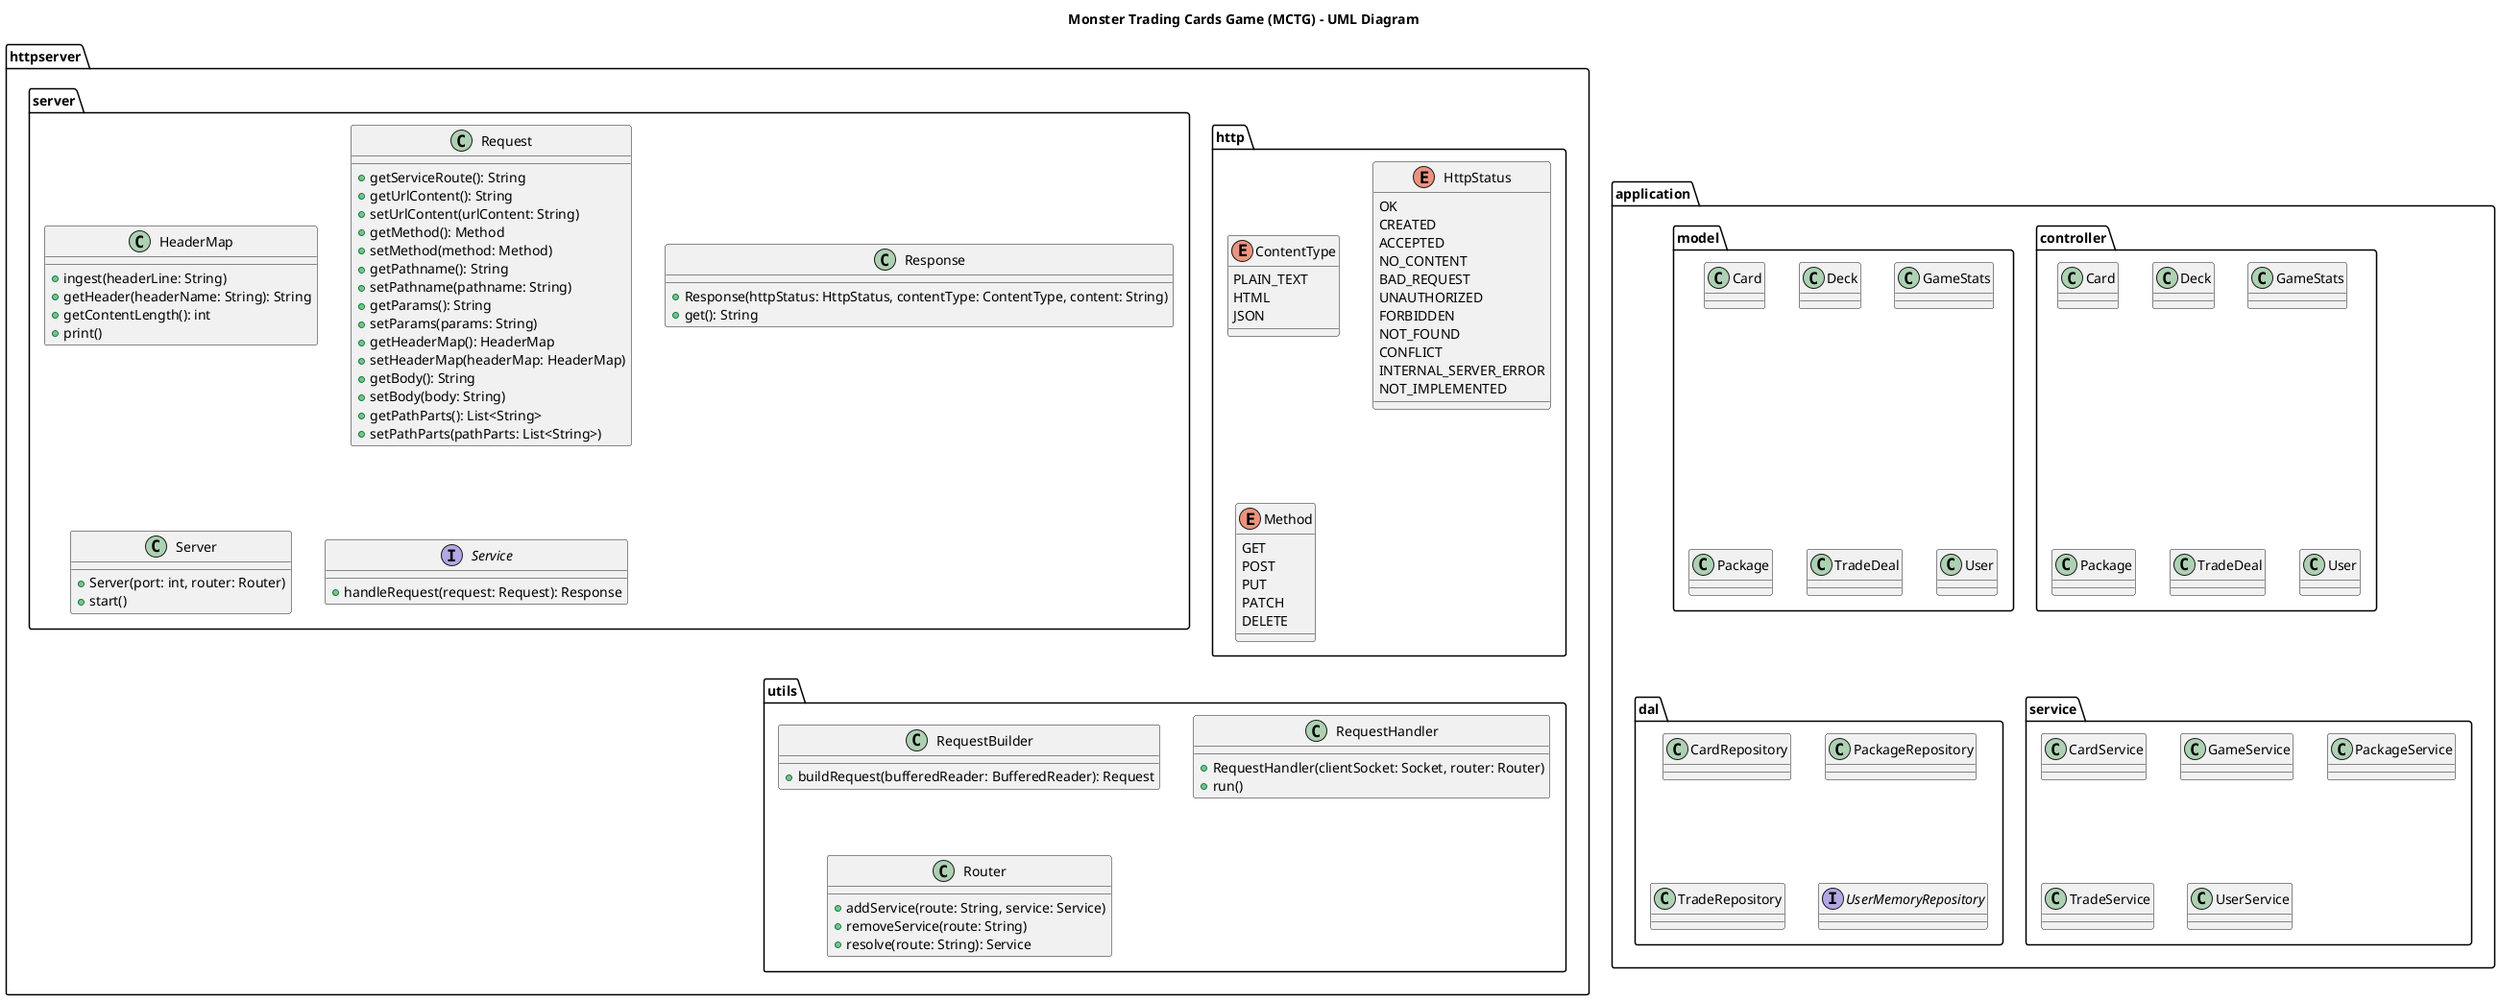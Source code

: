 @startuml
title Monster Trading Cards Game (MCTG) - UML Diagram

package "httpserver" {
    package "http" {
        enum ContentType {
            PLAIN_TEXT
            HTML
            JSON
        }
        enum HttpStatus {
            OK
            CREATED
            ACCEPTED
            NO_CONTENT
            BAD_REQUEST
            UNAUTHORIZED
            FORBIDDEN
            NOT_FOUND
            CONFLICT
            INTERNAL_SERVER_ERROR
            NOT_IMPLEMENTED
        }
        enum Method {
            GET
            POST
            PUT
            PATCH
            DELETE
        }
    }

    package "server" {
        class HeaderMap {
            +ingest(headerLine: String)
            +getHeader(headerName: String): String
            +getContentLength(): int
            +print()
        }

        class Request {
            +getServiceRoute(): String
            +getUrlContent(): String
            +setUrlContent(urlContent: String)
            +getMethod(): Method
            +setMethod(method: Method)
            +getPathname(): String
            +setPathname(pathname: String)
            +getParams(): String
            +setParams(params: String)
            +getHeaderMap(): HeaderMap
            +setHeaderMap(headerMap: HeaderMap)
            +getBody(): String
            +setBody(body: String)
            +getPathParts(): List<String>
            +setPathParts(pathParts: List<String>)
        }

        class Response {
            +Response(httpStatus: HttpStatus, contentType: ContentType, content: String)
            +get(): String
        }

        class Server {
            +Server(port: int, router: Router)
            +start()
        }

        interface Service {
            +handleRequest(request: Request): Response
        }
    }

    package "utils" {
        class RequestBuilder {
            +buildRequest(bufferedReader: BufferedReader): Request
        }

        class RequestHandler {
            +RequestHandler(clientSocket: Socket, router: Router)
            +run()
        }

        class Router {
            +addService(route: String, service: Service)
            +removeService(route: String)
            +resolve(route: String): Service
        }
    }
}


package "application" {

    package "controller" {
        class Card {
        }

        class Deck {
        }

        class GameStats {
        }

        class Package {
        }

        class TradeDeal {
        }

        class User {
        }
    }

    package "model" {
        class Card {
        }

        class Deck {

        }

        class GameStats {
        }

        class Package {
        }

        class TradeDeal {
        }

        class User {
        }
    }

    package "service" {
        class CardService {
        }

        class GameService {
        }

        class PackageService {
        }

        class TradeService {
        }

        class UserService {
        }
    }

    package "dal" {
        class CardRepository {
        }

        class PackageRepository {
        }

        class TradeRepository {
        }

        class UserMemoryRepository {
        }

        interface UserMemoryRepository {
        }
    }
}

@enduml